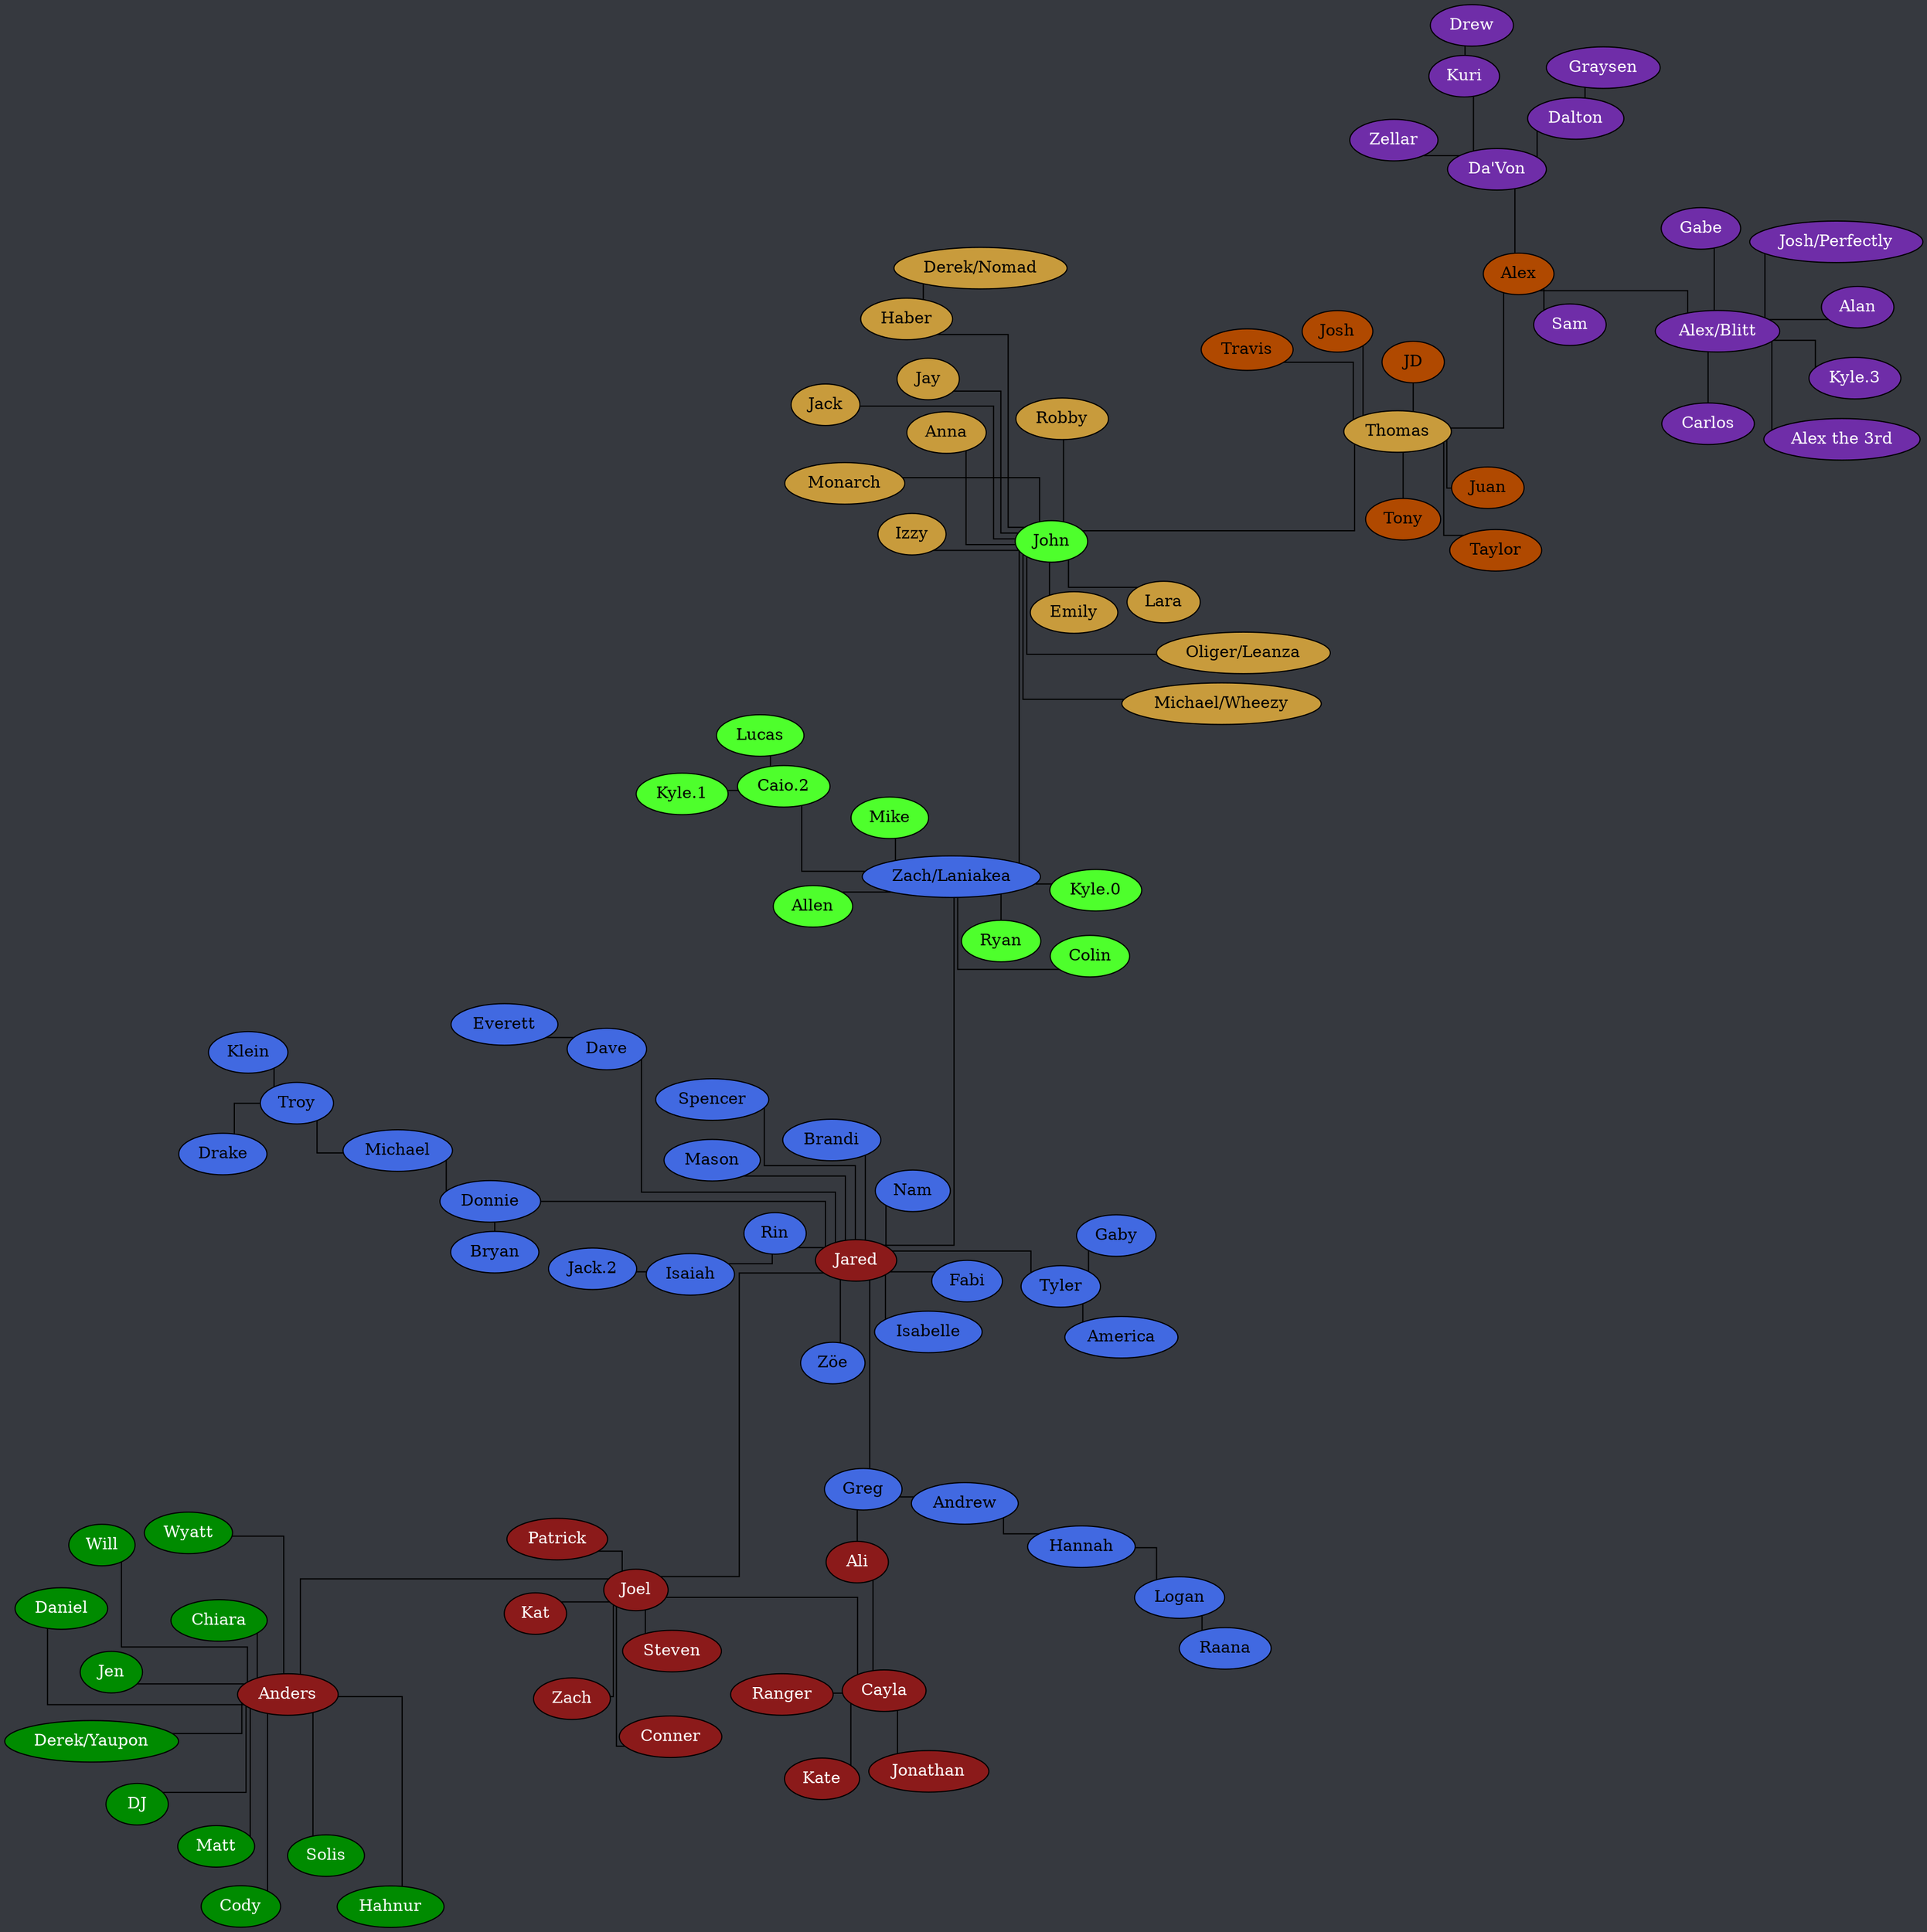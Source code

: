 strict graph {
	// Layout Configuration
	layout = neato;
	dpi = 200;
	epsilon = 0.01;
	mode = major;
	model = subset;
	overlap = false;
	splines = ortho;
	start = rand;

	// Visual Configuration
	graph [ truecolor=true bgcolor="#36393f" ];
	node [ style=filled fillcolor="gray" fontcolor="black" ];

	subgraph "Joel" {
		node [ style=filled fillcolor="firebrick4" fontcolor="white" ];
		// Joel [ style=filled fillcolor="gold" fontcolor="black" ];

		Cayla -- Ali;
		Cayla -- Jonathan;
		Cayla -- Kate;
		Cayla -- Ranger;
		Joel -- Anders;
		Joel -- Cayla;
		Joel -- Conner;
		Joel -- Jared;
		Joel -- Kat;
		Joel -- Patrick;
		Joel -- Steven;
		Joel -- Zach;
	}

	subgraph "Anders" {
		node [ style=filled fillcolor="green4" fontcolor="white" ];
		// Anders [ style=filled fillcolor="green4" fontcolor="white" ];

		Anders -- Chiara;
		Anders -- Cody;
		Anders -- Daniel;
		Anders -- "Derek/Yaupon";
		Anders -- DJ;
		Anders -- Hahnur;
		Anders -- Jen;
		Anders -- Matt;
		Anders -- Solis;
		Anders -- Will;
		Anders -- Wyatt;
	}

	subgraph "Jared" {
		node [ style=filled fillcolor="royalblue" fontcolor="black" ];
		// Jared [ style=filled fillcolor="royalblue" fontcolor="black" ];

		Andrew -- Hannah;
		Dave -- Everett;
		Donnie -- Bryan;
		Donnie -- Michael;
		Greg -- Ali;
		Greg -- Andrew;
		Hannah -- Logan;
		Isaiah -- "Jack.2";
		Jared -- Brandi;
		Jared -- Dave;
		Jared -- Donnie;
		Jared -- Fabi;
		Jared -- Greg;
		Jared -- Isabelle;
		Jared -- Mason;
		Jared -- Nam;
		Jared -- Rin;
		Jared -- Spencer;
		Jared -- Tyler;
		Jared -- "Zach/Laniakea";
		Jared -- "Zöe";
		Logan -- Raana;
		Michael -- Troy;
		Rin -- Isaiah;
		Tyler -- America;
		Tyler -- Gaby;
		Troy -- Drake;
		Troy -- Klein;
	}

	subgraph "Zach/Laniakea" {
		node [ style=filled fillcolor="#4eff2c" fontcolor="black" ];
		// "Zach/Laniakea" [ style=filled fillcolor="#4eff2c" fontcolor="black" ];

		"Caio.2" -- "Kyle.1";
		"Caio.2" -- Lucas;
		"Zach/Laniakea" -- Allen;
		"Zach/Laniakea" -- "Caio.2";
		"Zach/Laniakea" -- Colin;
		"Zach/Laniakea" -- John;
		"Zach/Laniakea" -- "Kyle.0";
		"Zach/Laniakea" -- Mike;
		"Zach/Laniakea" -- Ryan;
	}

	subgraph "John" {
		node [ style=filled fillcolor="#c89b3c" fontcolor="black" ];
		// John [ style=filled fillcolor="#c89b3c" fontcolor="black" ];

		Haber -- "Derek/Nomad";
		John -- Anna;
		John -- Emily;
		John -- Haber;
		John -- Jay;
		John -- Jack;
		John -- Lara;
		John -- Monarch;
		John -- "Oliger/Leanza";
		John -- Thomas;
	}

	subgraph "John-stream" {
		// node [ style=filled fillcolor="#9147ff" fontcolor="black" ];
		node [ style=filled fillcolor="#c89b3c" fontcolor="black" ];

		John -- Izzy;
		John -- "Michael/Wheezy";
		John -- Robby;
	}

	subgraph "Thomas" {
		node [ style=filled fillcolor="#b04900" fontcolor="black" ];
		// Thomas [ style=filled fillcolor="#b04900" fontcolor="black" ];

		Thomas -- Alex;
		Thomas -- JD;
		Thomas -- Josh;
		Thomas -- Juan;
		Thomas -- Taylor;
		Thomas -- Tony;
		Thomas -- Travis;
	}

	subgraph "Alex" {
		node [ style=filled fillcolor="#6f2da8" fontcolor="white" ];
		// Alex [ style=filled fillcolor="#6f2da8" fontcolor="black" ];

		Alex -- "Alex/Blitt";
		Alex -- "Da'Von";
		Alex -- Sam;
		"Alex/Blitt" -- Alan;
		"Alex/Blitt" -- "Alex the 3rd";
		"Alex/Blitt" -- Carlos;
		"Alex/Blitt" -- Gabe;
		"Alex/Blitt" -- "Kyle.3";
		"Alex/Blitt" -- "Josh/Perfectly";
		"Da'Von" -- Dalton;
		"Da'Von" -- Kuri;
		"Da'Von" -- Zellar;
		Dalton -- Graysen;
		Kuri -- Drew;
	}
}
